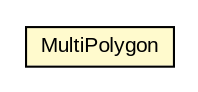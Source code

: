 #!/usr/local/bin/dot
#
# Class diagram 
# Generated by UMLGraph version R5_6-24-gf6e263 (http://www.umlgraph.org/)
#

digraph G {
	edge [fontname="arial",fontsize=10,labelfontname="arial",labelfontsize=10];
	node [fontname="arial",fontsize=10,shape=plaintext];
	nodesep=0.25;
	ranksep=0.5;
	// org.osmdroid.gpkg.overlay.features.MultiPolygon
	c172518 [label=<<table title="org.osmdroid.gpkg.overlay.features.MultiPolygon" border="0" cellborder="1" cellspacing="0" cellpadding="2" port="p" bgcolor="lemonChiffon" href="./MultiPolygon.html">
		<tr><td><table border="0" cellspacing="0" cellpadding="1">
<tr><td align="center" balign="center"> MultiPolygon </td></tr>
		</table></td></tr>
		</table>>, URL="./MultiPolygon.html", fontname="arial", fontcolor="black", fontsize=10.0];
}

